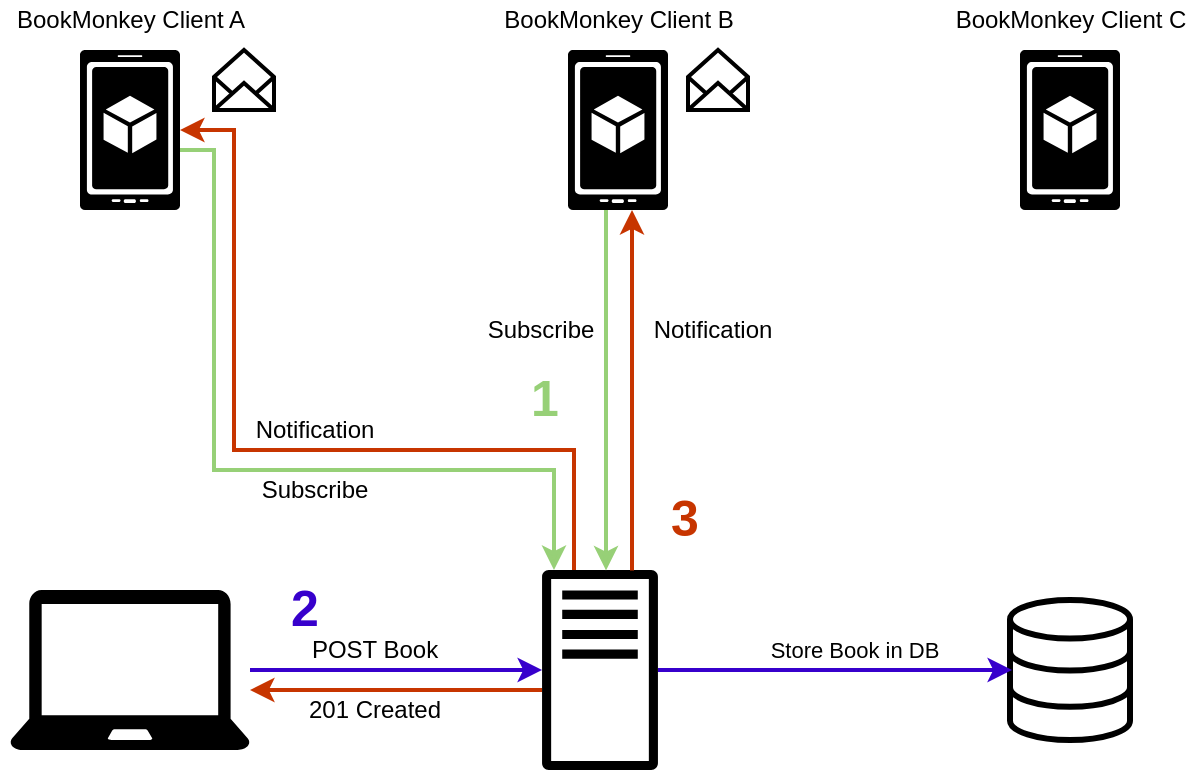 <mxfile version="11.0.1" type="device"><diagram id="nU1bkPDpnaBYWHKjU6iE" name="Page-1"><mxGraphModel dx="983" dy="555" grid="1" gridSize="10" guides="1" tooltips="1" connect="1" arrows="1" fold="1" page="1" pageScale="1" pageWidth="827" pageHeight="1169" math="0" shadow="0"><root><mxCell id="0"/><mxCell id="1" parent="0"/><mxCell id="hZceqrD0HhHmgcnLZFkX-33" style="edgeStyle=orthogonalEdgeStyle;rounded=0;orthogonalLoop=1;jettySize=auto;html=1;endArrow=none;endFill=0;startArrow=classic;startFill=1;strokeWidth=2;fillColor=#fa6800;strokeColor=#C73500;" edge="1" parent="1" source="hZceqrD0HhHmgcnLZFkX-1" target="hZceqrD0HhHmgcnLZFkX-8"><mxGeometry relative="1" as="geometry"><Array as="points"><mxPoint x="230" y="110"/><mxPoint x="230" y="270"/><mxPoint x="400" y="270"/></Array></mxGeometry></mxCell><mxCell id="hZceqrD0HhHmgcnLZFkX-40" value="Notification" style="text;html=1;resizable=0;points=[];align=center;verticalAlign=middle;labelBackgroundColor=#ffffff;" vertex="1" connectable="0" parent="hZceqrD0HhHmgcnLZFkX-33"><mxGeometry x="0.227" relative="1" as="geometry"><mxPoint x="-29" y="-10" as="offset"/></mxGeometry></mxCell><mxCell id="hZceqrD0HhHmgcnLZFkX-5" value="" style="html=1;verticalLabelPosition=bottom;align=center;labelBackgroundColor=#ffffff;verticalAlign=top;strokeWidth=3;strokeColor=#000000;fillColor=#ffffff;shadow=0;dashed=0;shape=mxgraph.ios7.icons.data;" vertex="1" parent="1"><mxGeometry x="618" y="345" width="60" height="70" as="geometry"/></mxCell><mxCell id="hZceqrD0HhHmgcnLZFkX-36" style="edgeStyle=orthogonalEdgeStyle;rounded=0;orthogonalLoop=1;jettySize=auto;html=1;startArrow=classic;startFill=1;endArrow=none;endFill=0;strokeWidth=2;strokeColor=#97D077;" edge="1" parent="1" source="hZceqrD0HhHmgcnLZFkX-8"><mxGeometry relative="1" as="geometry"><mxPoint x="200" y="120" as="targetPoint"/><Array as="points"><mxPoint x="390" y="280"/><mxPoint x="220" y="280"/><mxPoint x="220" y="120"/></Array></mxGeometry></mxCell><mxCell id="hZceqrD0HhHmgcnLZFkX-38" value="Subscribe" style="text;html=1;resizable=0;points=[];align=center;verticalAlign=middle;labelBackgroundColor=#ffffff;" vertex="1" connectable="0" parent="hZceqrD0HhHmgcnLZFkX-36"><mxGeometry x="-0.234" y="3" relative="1" as="geometry"><mxPoint x="-17" y="7" as="offset"/></mxGeometry></mxCell><mxCell id="hZceqrD0HhHmgcnLZFkX-43" style="edgeStyle=orthogonalEdgeStyle;rounded=0;orthogonalLoop=1;jettySize=auto;html=1;startArrow=none;startFill=0;endArrow=classic;endFill=1;strokeWidth=2;fillColor=#fa6800;strokeColor=#C73500;" edge="1" parent="1" source="hZceqrD0HhHmgcnLZFkX-8" target="hZceqrD0HhHmgcnLZFkX-12"><mxGeometry relative="1" as="geometry"><Array as="points"><mxPoint x="310" y="390"/><mxPoint x="310" y="390"/></Array></mxGeometry></mxCell><mxCell id="hZceqrD0HhHmgcnLZFkX-44" value="201 Created" style="text;html=1;resizable=0;points=[];align=center;verticalAlign=middle;labelBackgroundColor=#ffffff;" vertex="1" connectable="0" parent="hZceqrD0HhHmgcnLZFkX-43"><mxGeometry x="0.233" y="3" relative="1" as="geometry"><mxPoint x="6" y="7" as="offset"/></mxGeometry></mxCell><mxCell id="hZceqrD0HhHmgcnLZFkX-48" value="Store Book in DB" style="edgeStyle=orthogonalEdgeStyle;rounded=0;orthogonalLoop=1;jettySize=auto;html=1;entryX=0.017;entryY=0.5;entryDx=0;entryDy=0;entryPerimeter=0;startArrow=none;startFill=0;endArrow=classic;endFill=1;strokeWidth=2;fillColor=#6a00ff;strokeColor=#3700CC;" edge="1" parent="1" source="hZceqrD0HhHmgcnLZFkX-8" target="hZceqrD0HhHmgcnLZFkX-5"><mxGeometry x="0.107" y="10" relative="1" as="geometry"><mxPoint as="offset"/></mxGeometry></mxCell><mxCell id="hZceqrD0HhHmgcnLZFkX-8" value="" style="outlineConnect=0;fontColor=#232F3E;gradientColor=none;fillColor=#000000;strokeColor=none;dashed=0;verticalLabelPosition=bottom;verticalAlign=top;align=center;html=1;fontSize=12;fontStyle=0;aspect=fixed;pointerEvents=1;shape=mxgraph.aws4.traditional_server;strokeWidth=1;" vertex="1" parent="1"><mxGeometry x="384" y="330" width="58" height="100" as="geometry"/></mxCell><mxCell id="hZceqrD0HhHmgcnLZFkX-37" style="edgeStyle=orthogonalEdgeStyle;rounded=0;orthogonalLoop=1;jettySize=auto;html=1;startArrow=none;startFill=0;endArrow=classic;endFill=1;strokeWidth=2;fillColor=#6a00ff;strokeColor=#3700CC;" edge="1" parent="1" source="hZceqrD0HhHmgcnLZFkX-12" target="hZceqrD0HhHmgcnLZFkX-8"><mxGeometry relative="1" as="geometry"/></mxCell><mxCell id="hZceqrD0HhHmgcnLZFkX-42" value="POST Book" style="text;html=1;resizable=0;points=[];align=center;verticalAlign=middle;labelBackgroundColor=#ffffff;" vertex="1" connectable="0" parent="hZceqrD0HhHmgcnLZFkX-37"><mxGeometry x="-0.096" y="3" relative="1" as="geometry"><mxPoint x="-4" y="-7" as="offset"/></mxGeometry></mxCell><mxCell id="hZceqrD0HhHmgcnLZFkX-12" value="" style="pointerEvents=1;shadow=0;dashed=0;html=1;strokeColor=none;fillColor=#000000;labelPosition=center;verticalLabelPosition=bottom;verticalAlign=top;outlineConnect=0;align=center;shape=mxgraph.office.devices.laptop;" vertex="1" parent="1"><mxGeometry x="118" y="340" width="120" height="80" as="geometry"/></mxCell><mxCell id="hZceqrD0HhHmgcnLZFkX-32" style="edgeStyle=orthogonalEdgeStyle;rounded=0;orthogonalLoop=1;jettySize=auto;html=1;strokeWidth=2;strokeColor=#97D077;" edge="1" parent="1"><mxGeometry relative="1" as="geometry"><mxPoint x="416" y="150" as="sourcePoint"/><mxPoint x="416" y="330.211" as="targetPoint"/></mxGeometry></mxCell><mxCell id="hZceqrD0HhHmgcnLZFkX-39" value="Subscribe" style="text;html=1;resizable=0;points=[];align=center;verticalAlign=middle;labelBackgroundColor=#ffffff;" vertex="1" connectable="0" parent="hZceqrD0HhHmgcnLZFkX-32"><mxGeometry x="-0.123" y="-3" relative="1" as="geometry"><mxPoint x="-30" y="-19" as="offset"/></mxGeometry></mxCell><mxCell id="hZceqrD0HhHmgcnLZFkX-35" style="edgeStyle=orthogonalEdgeStyle;rounded=0;orthogonalLoop=1;jettySize=auto;html=1;endArrow=none;endFill=0;startArrow=classic;startFill=1;strokeWidth=2;fillColor=#fa6800;strokeColor=#C73500;" edge="1" parent="1" source="hZceqrD0HhHmgcnLZFkX-24"><mxGeometry relative="1" as="geometry"><mxPoint x="429" y="330.211" as="targetPoint"/><Array as="points"><mxPoint x="429" y="250"/><mxPoint x="429" y="250"/></Array></mxGeometry></mxCell><mxCell id="hZceqrD0HhHmgcnLZFkX-41" value="Notification" style="text;html=1;resizable=0;points=[];align=center;verticalAlign=middle;labelBackgroundColor=#ffffff;" vertex="1" connectable="0" parent="hZceqrD0HhHmgcnLZFkX-35"><mxGeometry x="0.11" y="5" relative="1" as="geometry"><mxPoint x="35" y="-40" as="offset"/></mxGeometry></mxCell><mxCell id="hZceqrD0HhHmgcnLZFkX-24" value="" style="shadow=0;dashed=0;html=1;strokeColor=none;labelPosition=center;verticalLabelPosition=bottom;verticalAlign=top;align=center;shape=mxgraph.mscae.cloud.mobile_app;fillColor=#000000;pointerEvents=1;" vertex="1" parent="1"><mxGeometry x="397" y="70" width="50" height="80" as="geometry"/></mxCell><mxCell id="hZceqrD0HhHmgcnLZFkX-30" value="" style="shadow=0;dashed=0;html=1;strokeColor=none;labelPosition=center;verticalLabelPosition=bottom;verticalAlign=top;align=center;shape=mxgraph.mscae.cloud.mobile_app;fillColor=#000000;pointerEvents=1;" vertex="1" parent="1"><mxGeometry x="623" y="70" width="50" height="80" as="geometry"/></mxCell><mxCell id="hZceqrD0HhHmgcnLZFkX-45" value="BookMonkey Client A" style="text;html=1;resizable=0;points=[];autosize=1;align=center;verticalAlign=top;spacingTop=-4;" vertex="1" parent="1"><mxGeometry x="113" y="45" width="130" height="20" as="geometry"/></mxCell><mxCell id="hZceqrD0HhHmgcnLZFkX-46" value="BookMonkey Client B" style="text;html=1;resizable=0;points=[];autosize=1;align=center;verticalAlign=top;spacingTop=-4;" vertex="1" parent="1"><mxGeometry x="357" y="45" width="130" height="20" as="geometry"/></mxCell><mxCell id="hZceqrD0HhHmgcnLZFkX-47" value="BookMonkey Client C" style="text;html=1;resizable=0;points=[];autosize=1;align=center;verticalAlign=top;spacingTop=-4;" vertex="1" parent="1"><mxGeometry x="583" y="45" width="130" height="20" as="geometry"/></mxCell><mxCell id="hZceqrD0HhHmgcnLZFkX-49" value="" style="html=1;verticalLabelPosition=bottom;align=center;labelBackgroundColor=#ffffff;verticalAlign=top;strokeWidth=2;strokeColor=#000000;fillColor=#ffffff;shadow=0;dashed=0;shape=mxgraph.ios7.icons.envelope_(empty);" vertex="1" parent="1"><mxGeometry x="220" y="70" width="30" height="30" as="geometry"/></mxCell><mxCell id="hZceqrD0HhHmgcnLZFkX-50" value="" style="html=1;verticalLabelPosition=bottom;align=center;labelBackgroundColor=#ffffff;verticalAlign=top;strokeWidth=2;strokeColor=#000000;fillColor=#ffffff;shadow=0;dashed=0;shape=mxgraph.ios7.icons.envelope_(empty);" vertex="1" parent="1"><mxGeometry x="457" y="70" width="30" height="30" as="geometry"/></mxCell><mxCell id="hZceqrD0HhHmgcnLZFkX-1" value="" style="shadow=0;dashed=0;html=1;strokeColor=none;labelPosition=center;verticalLabelPosition=bottom;verticalAlign=top;align=center;shape=mxgraph.mscae.cloud.mobile_app;fillColor=#000000;pointerEvents=1;" vertex="1" parent="1"><mxGeometry x="153" y="70" width="50" height="80" as="geometry"/></mxCell><mxCell id="hZceqrD0HhHmgcnLZFkX-52" value="2" style="text;html=1;resizable=0;points=[];autosize=1;align=center;verticalAlign=middle;spacingTop=-4;fontSize=25;fontStyle=1;fontColor=#3700CC;" vertex="1" parent="1"><mxGeometry x="250" y="335" width="30" height="30" as="geometry"/></mxCell><mxCell id="hZceqrD0HhHmgcnLZFkX-53" value="&lt;font color=&quot;#97d077&quot;&gt;1&lt;/font&gt;" style="text;html=1;resizable=0;points=[];autosize=1;align=center;verticalAlign=middle;spacingTop=-4;fontSize=25;fontStyle=1;fontColor=#3700CC;" vertex="1" parent="1"><mxGeometry x="370" y="230" width="30" height="30" as="geometry"/></mxCell><mxCell id="hZceqrD0HhHmgcnLZFkX-54" value="&lt;font&gt;3&lt;/font&gt;" style="text;html=1;resizable=0;points=[];autosize=1;align=center;verticalAlign=middle;spacingTop=-4;fontSize=25;fontStyle=1;fontColor=#C73500;" vertex="1" parent="1"><mxGeometry x="440" y="290" width="30" height="30" as="geometry"/></mxCell></root></mxGraphModel></diagram></mxfile>